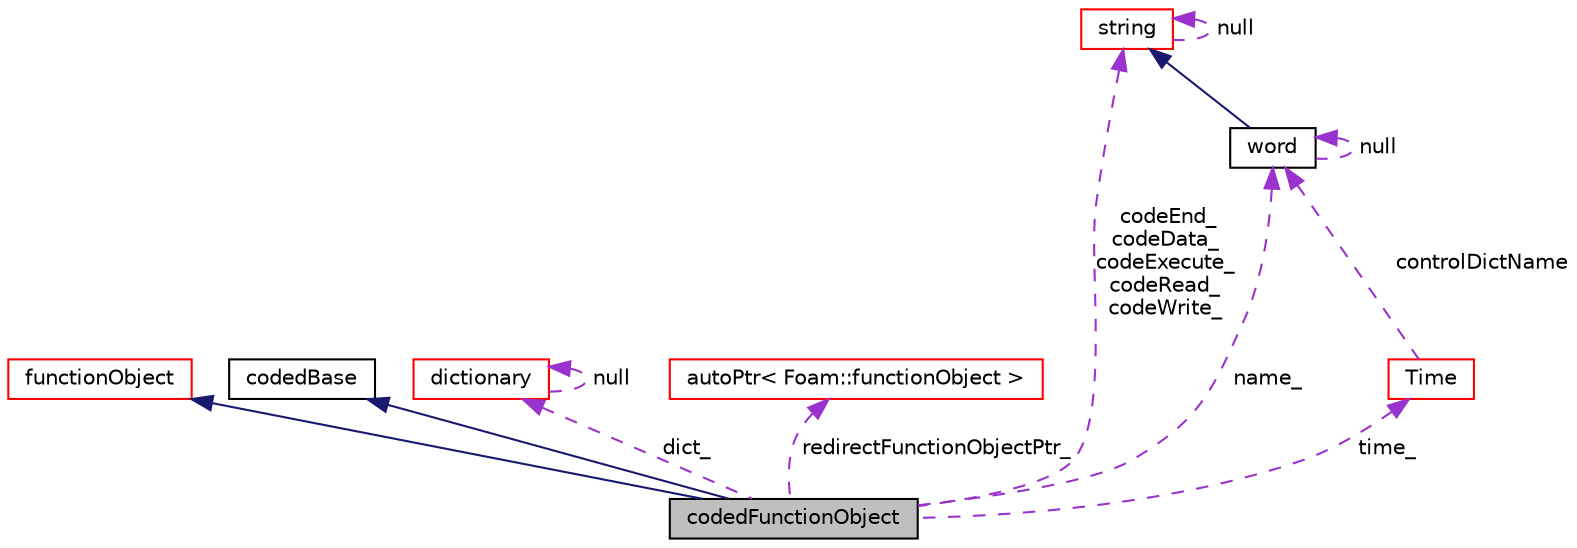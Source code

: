 digraph "codedFunctionObject"
{
  bgcolor="transparent";
  edge [fontname="Helvetica",fontsize="10",labelfontname="Helvetica",labelfontsize="10"];
  node [fontname="Helvetica",fontsize="10",shape=record];
  Node3 [label="codedFunctionObject",height=0.2,width=0.4,color="black", fillcolor="grey75", style="filled", fontcolor="black"];
  Node4 -> Node3 [dir="back",color="midnightblue",fontsize="10",style="solid",fontname="Helvetica"];
  Node4 [label="functionObject",height=0.2,width=0.4,color="red",URL="$a27217.html",tooltip="Abstract base-class for Time/database function objects. "];
  Node6 -> Node3 [dir="back",color="midnightblue",fontsize="10",style="solid",fontname="Helvetica"];
  Node6 [label="codedBase",height=0.2,width=0.4,color="black",URL="$a27181.html",tooltip="Base class for function objects and boundary conditions using dynamic code. "];
  Node7 -> Node3 [dir="back",color="darkorchid3",fontsize="10",style="dashed",label=" dict_" ,fontname="Helvetica"];
  Node7 [label="dictionary",height=0.2,width=0.4,color="red",URL="$a27129.html",tooltip="A list of keyword definitions, which are a keyword followed by any number of values (e..."];
  Node7 -> Node7 [dir="back",color="darkorchid3",fontsize="10",style="dashed",label=" null" ,fontname="Helvetica"];
  Node12 -> Node3 [dir="back",color="darkorchid3",fontsize="10",style="dashed",label=" redirectFunctionObjectPtr_" ,fontname="Helvetica"];
  Node12 [label="autoPtr\< Foam::functionObject \>",height=0.2,width=0.4,color="red",URL="$a27073.html"];
  Node14 -> Node3 [dir="back",color="darkorchid3",fontsize="10",style="dashed",label=" codeEnd_\ncodeData_\ncodeExecute_\ncodeRead_\ncodeWrite_" ,fontname="Helvetica"];
  Node14 [label="string",height=0.2,width=0.4,color="red",URL="$a29557.html",tooltip="A class for handling character strings derived from std::string. "];
  Node14 -> Node14 [dir="back",color="darkorchid3",fontsize="10",style="dashed",label=" null" ,fontname="Helvetica"];
  Node16 -> Node3 [dir="back",color="darkorchid3",fontsize="10",style="dashed",label=" time_" ,fontname="Helvetica"];
  Node16 [label="Time",height=0.2,width=0.4,color="red",URL="$a27457.html",tooltip="Class to control time during OpenFOAM simulations that is also the top-level objectRegistry. "];
  Node41 -> Node16 [dir="back",color="darkorchid3",fontsize="10",style="dashed",label=" controlDictName" ,fontname="Helvetica"];
  Node41 [label="word",height=0.2,width=0.4,color="black",URL="$a29565.html",tooltip="A class for handling words, derived from string. "];
  Node14 -> Node41 [dir="back",color="midnightblue",fontsize="10",style="solid",fontname="Helvetica"];
  Node41 -> Node41 [dir="back",color="darkorchid3",fontsize="10",style="dashed",label=" null" ,fontname="Helvetica"];
  Node41 -> Node3 [dir="back",color="darkorchid3",fontsize="10",style="dashed",label=" name_" ,fontname="Helvetica"];
}
